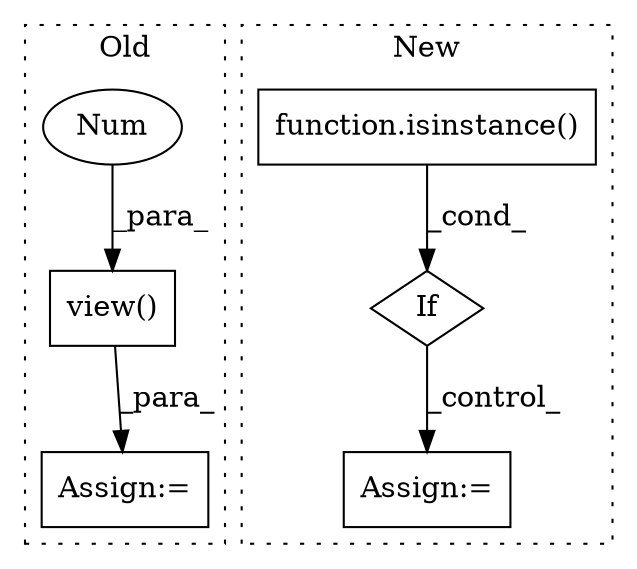 digraph G {
subgraph cluster0 {
1 [label="view()" a="75" s="1329,1371" l="7,1" shape="box"];
3 [label="Assign:=" a="68" s="1326" l="3" shape="box"];
4 [label="Num" a="76" s="1336" l="2" shape="ellipse"];
label = "Old";
style="dotted";
}
subgraph cluster1 {
2 [label="function.isinstance()" a="75" s="1844,1869" l="11,1" shape="box"];
5 [label="If" a="96" s="1844,1870" l="0,18" shape="diamond"];
6 [label="Assign:=" a="68" s="1889" l="3" shape="box"];
label = "New";
style="dotted";
}
1 -> 3 [label="_para_"];
2 -> 5 [label="_cond_"];
4 -> 1 [label="_para_"];
5 -> 6 [label="_control_"];
}